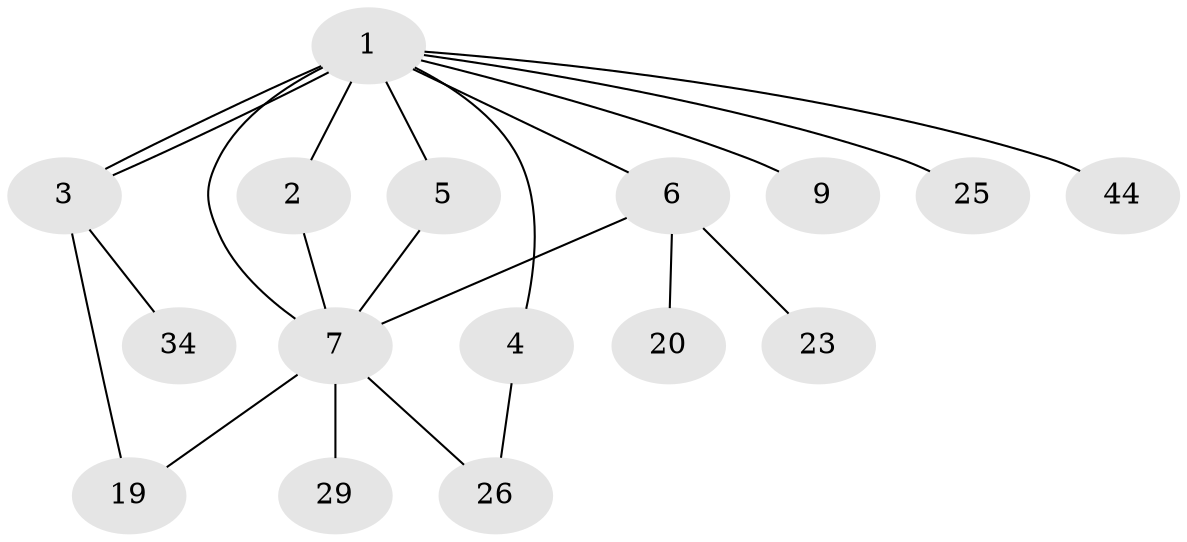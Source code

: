 // original degree distribution, {13: 0.03571428571428571, 2: 0.19642857142857142, 4: 0.05357142857142857, 6: 0.05357142857142857, 1: 0.5357142857142857, 10: 0.017857142857142856, 5: 0.017857142857142856, 3: 0.08928571428571429}
// Generated by graph-tools (version 1.1) at 2025/17/03/04/25 18:17:59]
// undirected, 16 vertices, 21 edges
graph export_dot {
graph [start="1"]
  node [color=gray90,style=filled];
  1 [super="+30"];
  2;
  3;
  4;
  5 [super="+10+37+22"];
  6;
  7 [super="+31+27+11+8"];
  9;
  19;
  20;
  23;
  25;
  26 [super="+42"];
  29;
  34;
  44;
  1 -- 2;
  1 -- 3;
  1 -- 3;
  1 -- 4;
  1 -- 5;
  1 -- 6;
  1 -- 7 [weight=3];
  1 -- 9;
  1 -- 25;
  1 -- 44;
  2 -- 7;
  3 -- 19;
  3 -- 34;
  4 -- 26;
  5 -- 7;
  6 -- 20;
  6 -- 23;
  6 -- 7 [weight=3];
  7 -- 19;
  7 -- 29;
  7 -- 26;
}
